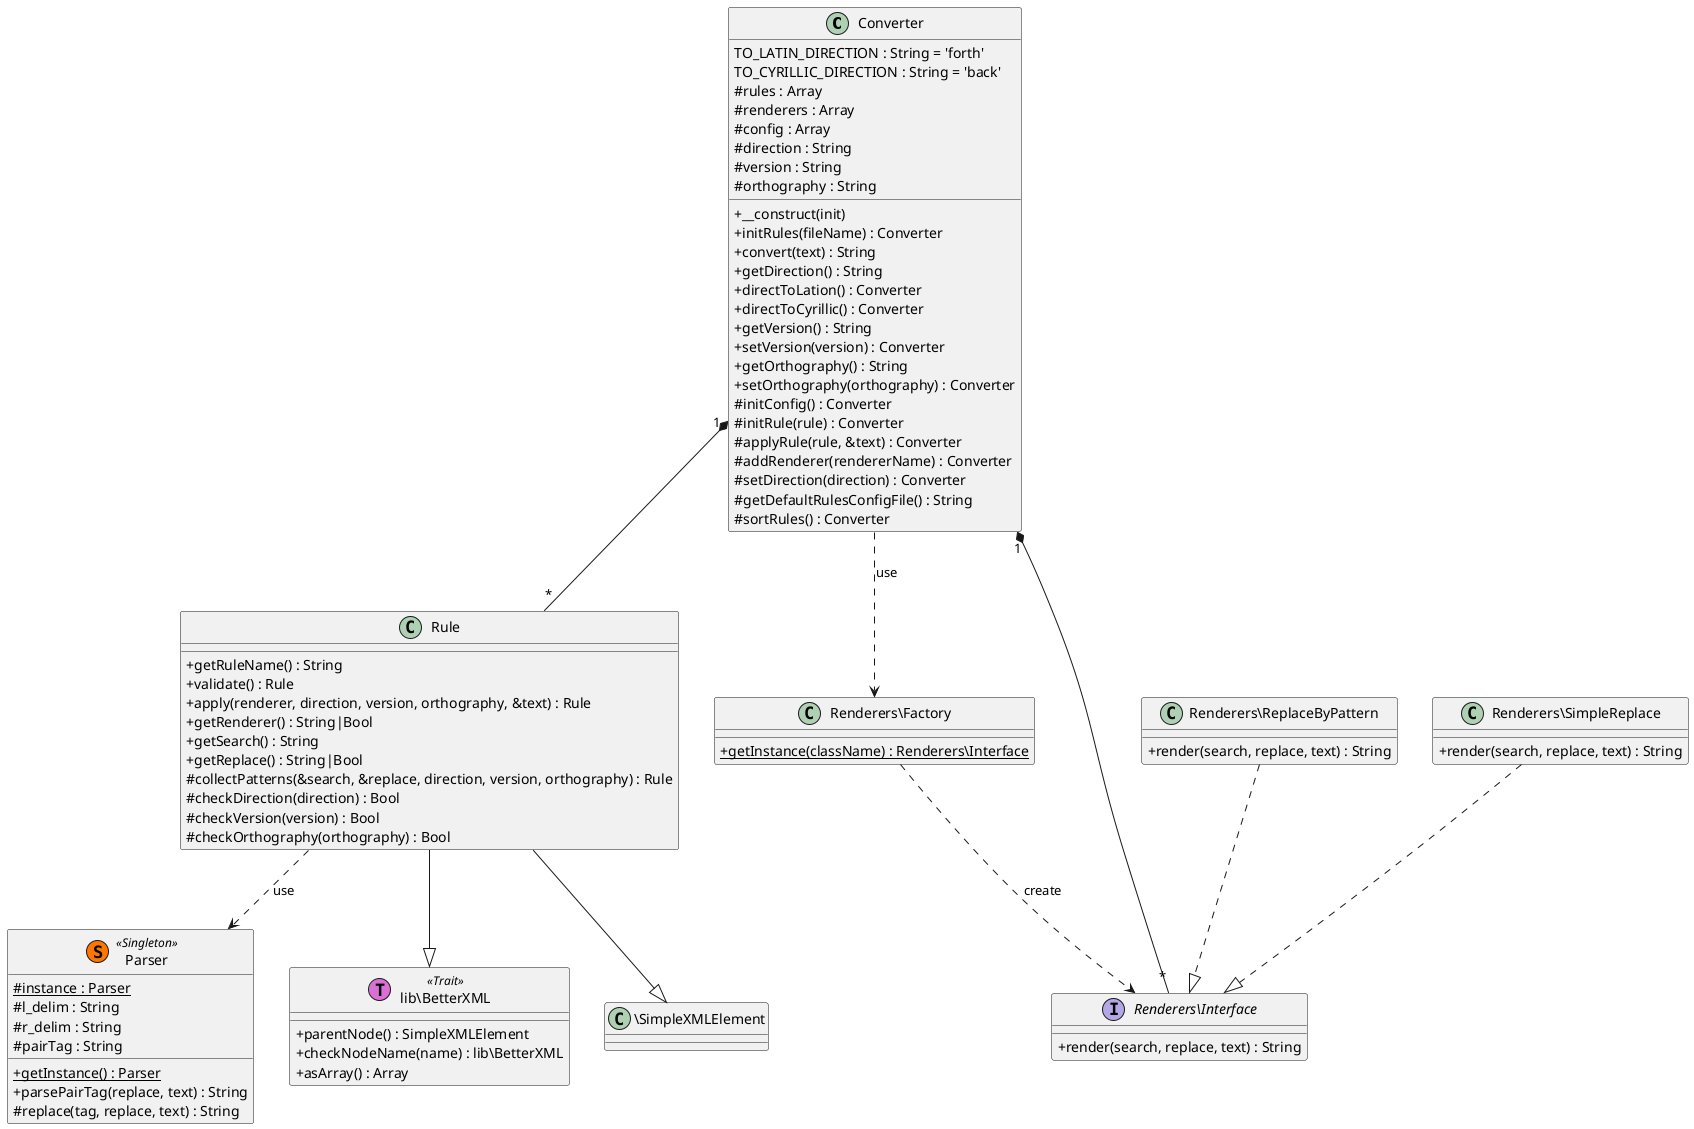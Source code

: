 @startuml
skinparam classAttributeIconSize 0

class Converter {
    TO_LATIN_DIRECTION : String = 'forth'
    TO_CYRILLIC_DIRECTION : String = 'back'
    #rules : Array
    #renderers : Array
    #config : Array
    #direction : String
    #version : String
    #orthography : String
    +__construct(init)
    +initRules(fileName) : Converter
    +convert(text) : String
    +getDirection() : String
    +directToLation() : Converter
    +directToCyrillic() : Converter
    +getVersion() : String
    +setVersion(version) : Converter
    +getOrthography() : String
    +setOrthography(orthography) : Converter
    #initConfig() : Converter
    #initRule(rule) : Converter
    #applyRule(rule, &text) : Converter
    #addRenderer(rendererName) : Converter
    #setDirection(direction) : Converter
    #getDefaultRulesConfigFile() : String
    #sortRules() : Converter
}
class Rule {
    +getRuleName() : String
    +validate() : Rule
    +apply(renderer, direction, version, orthography, &text) : Rule
    +getRenderer() : String|Bool
    +getSearch() : String
    +getReplace() : String|Bool
    #collectPatterns(&search, &replace, direction, version, orthography) : Rule
    #checkDirection(direction) : Bool
    #checkVersion(version) : Bool
    #checkOrthography(orthography) : Bool
}
class Parser << (S,#FF7700) Singleton >> {
    {static} #instance : Parser
    #l_delim : String
    #r_delim : String
    #pairTag : String
    {static} +getInstance() : Parser
    +parsePairTag(replace, text) : String
    #replace(tag, replace, text) : String
}
class lib\BetterXML << (T,orchid) Trait >> {
    +parentNode() : SimpleXMLElement
    +checkNodeName(name) : lib\BetterXML
    +asArray() : Array
}
class Factory as "Renderers\Factory" {
    {static} +getInstance(className) : Renderers\Interface
}
interface Interface as "Renderers\Interface" {
    +render(search, replace, text) : String
}
class ReplaceByPattern as "Renderers\ReplaceByPattern" {
    +render(search, replace, text) : String
}
class SimpleReplace as "Renderers\SimpleReplace" {
    +render(search, replace, text) : String
}

ReplaceByPattern ..|> Interface
SimpleReplace ..|> Interface
Converter ..> Factory: use
Rule ..> Parser: use
Rule --|> \SimpleXMLElement
Rule --|> lib\BetterXML
Factory ..> Interface: create
Converter "1" *-- "*" Rule
Converter "1" *-- "*" Interface

@enduml